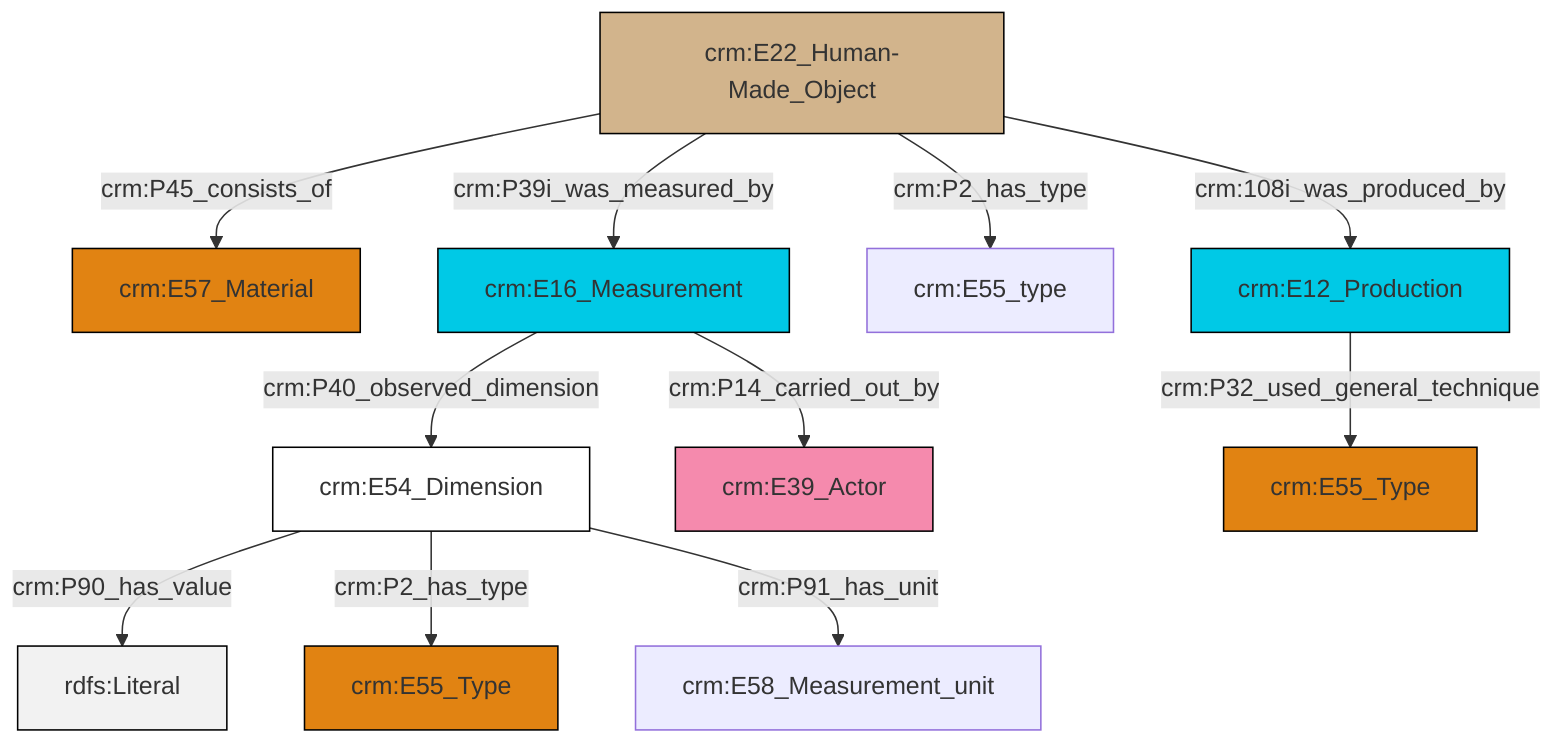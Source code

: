 graph TD
classDef Literal fill:#f2f2f2,stroke:#000000;
classDef CRM_Entity fill:#FFFFFF,stroke:#000000;
classDef Temporal_Entity fill:#00C9E6, stroke:#000000;
classDef Type fill:#E18312, stroke:#000000;
classDef Time-Span fill:#2C9C91, stroke:#000000;
classDef Appellation fill:#FFEB7F, stroke:#000000;
classDef Place fill:#008836, stroke:#000000;
classDef Persistent_Item fill:#B266B2, stroke:#000000;
classDef Conceptual_Object fill:#FFD700, stroke:#000000;
classDef Physical_Thing fill:#D2B48C, stroke:#000000;
classDef Actor fill:#f58aad, stroke:#000000;
classDef PC_Classes fill:#4ce600, stroke:#000000;
classDef Multi fill:#cccccc,stroke:#000000;

2["crm:E54_Dimension"]:::CRM_Entity -->|crm:P90_has_value| 3[rdfs:Literal]:::Literal
6["crm:E16_Measurement"]:::Temporal_Entity -->|crm:P14_carried_out_by| 7["crm:E39_Actor"]:::Actor
11["crm:E22_Human-Made_Object"]:::Physical_Thing -->|crm:108i_was_produced_by| 12["crm:E12_Production"]:::Temporal_Entity
2["crm:E54_Dimension"]:::CRM_Entity -->|crm:P2_has_type| 13["crm:E55_Type"]:::Type
11["crm:E22_Human-Made_Object"]:::Physical_Thing -->|crm:P39i_was_measured_by| 6["crm:E16_Measurement"]:::Temporal_Entity
11["crm:E22_Human-Made_Object"]:::Physical_Thing -->|crm:P2_has_type| 9["crm:E55_type"]:::Default
6["crm:E16_Measurement"]:::Temporal_Entity -->|crm:P40_observed_dimension| 2["crm:E54_Dimension"]:::CRM_Entity
12["crm:E12_Production"]:::Temporal_Entity -->|crm:P32_used_general_technique| 15["crm:E55_Type"]:::Type
11["crm:E22_Human-Made_Object"]:::Physical_Thing -->|crm:P45_consists_of| 0["crm:E57_Material"]:::Type
2["crm:E54_Dimension"]:::CRM_Entity -->|crm:P91_has_unit| 4["crm:E58_Measurement_unit"]:::Default